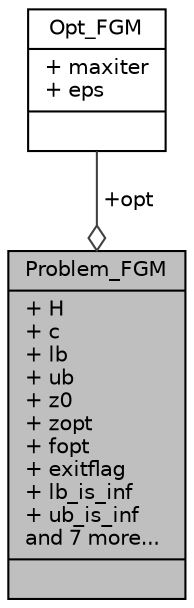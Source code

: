 digraph "Problem_FGM"
{
  edge [fontname="Helvetica",fontsize="10",labelfontname="Helvetica",labelfontsize="10"];
  node [fontname="Helvetica",fontsize="10",shape=record];
  Node1 [label="{Problem_FGM\n|+ H\l+ c\l+ lb\l+ ub\l+ z0\l+ zopt\l+ fopt\l+ exitflag\l+ lb_is_inf\l+ ub_is_inf\land 7 more...\l|}",height=0.2,width=0.4,color="black", fillcolor="grey75", style="filled" fontcolor="black"];
  Node2 -> Node1 [color="grey25",fontsize="10",style="solid",label=" +opt" ,arrowhead="odiamond",fontname="Helvetica"];
  Node2 [label="{Opt_FGM\n|+ maxiter\l+ eps\l|}",height=0.2,width=0.4,color="black", fillcolor="white", style="filled",URL="$d1/d7c/a00003.html"];
}
